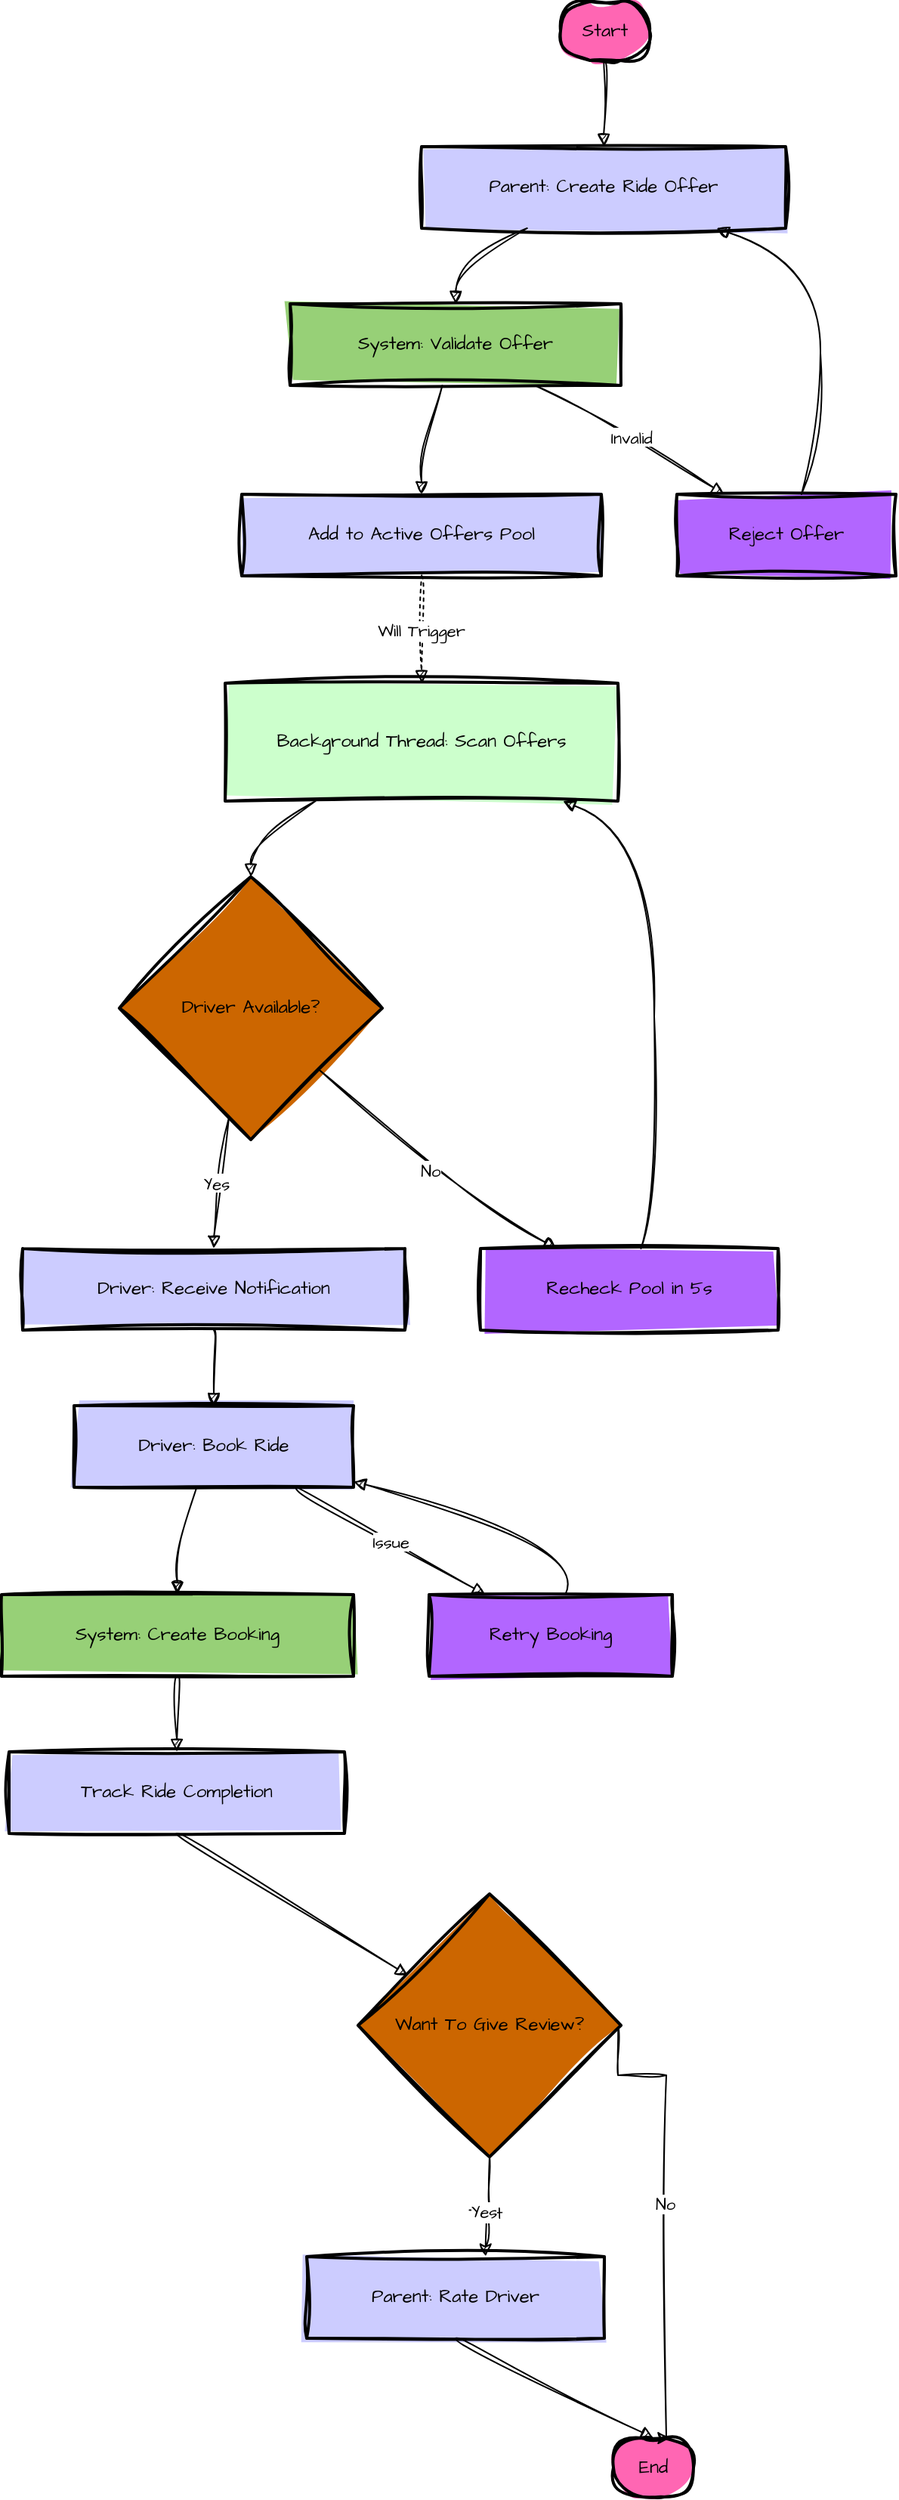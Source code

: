 <mxfile version="27.0.8">
  <diagram id="47PnX0TUvRTDlCMDijG3" name="Page-1">
    <mxGraphModel dx="1097" dy="640" grid="1" gridSize="10" guides="1" tooltips="1" connect="1" arrows="1" fold="1" page="1" pageScale="1" pageWidth="850" pageHeight="1100" math="0" shadow="0" adaptiveColors="none">
      <root>
        <mxCell id="0" />
        <mxCell id="1" parent="0" />
        <mxCell id="i01k1KnaPqbeD2vrzGO2-1" value="Start" style="rounded=1;whiteSpace=wrap;arcSize=50;strokeWidth=2;sketch=1;hachureGap=4;jiggle=2;curveFitting=1;fontFamily=Architects Daughter;fontSource=https%3A%2F%2Ffonts.googleapis.com%2Fcss%3Ffamily%3DArchitects%2BDaughter;fillColor=#FF66B3;fillStyle=solid;" vertex="1" parent="1">
          <mxGeometry x="390" y="28" width="59" height="39" as="geometry" />
        </mxCell>
        <mxCell id="i01k1KnaPqbeD2vrzGO2-2" value="Parent: Create Ride Offer" style="whiteSpace=wrap;strokeWidth=2;sketch=1;hachureGap=4;jiggle=2;curveFitting=1;fontFamily=Architects Daughter;fontSource=https%3A%2F%2Ffonts.googleapis.com%2Fcss%3Ffamily%3DArchitects%2BDaughter;fillStyle=solid;fillColor=#CCCCFF;" vertex="1" parent="1">
          <mxGeometry x="298" y="124" width="241" height="54" as="geometry" />
        </mxCell>
        <mxCell id="i01k1KnaPqbeD2vrzGO2-3" value="System: Validate Offer" style="whiteSpace=wrap;strokeWidth=2;sketch=1;hachureGap=4;jiggle=2;curveFitting=1;fontFamily=Architects Daughter;fontSource=https%3A%2F%2Ffonts.googleapis.com%2Fcss%3Ffamily%3DArchitects%2BDaughter;fillStyle=solid;fillColor=#97D077;" vertex="1" parent="1">
          <mxGeometry x="211" y="228" width="219" height="54" as="geometry" />
        </mxCell>
        <mxCell id="i01k1KnaPqbeD2vrzGO2-4" value="Add to Active Offers Pool" style="whiteSpace=wrap;strokeWidth=2;sketch=1;hachureGap=4;jiggle=2;curveFitting=1;fontFamily=Architects Daughter;fontSource=https%3A%2F%2Ffonts.googleapis.com%2Fcss%3Ffamily%3DArchitects%2BDaughter;fillStyle=solid;fillColor=#CCCCFF;" vertex="1" parent="1">
          <mxGeometry x="179" y="354" width="238" height="54" as="geometry" />
        </mxCell>
        <mxCell id="i01k1KnaPqbeD2vrzGO2-5" value="Background Thread: Scan Offers" style="whiteSpace=wrap;strokeWidth=2;sketch=1;hachureGap=4;jiggle=2;curveFitting=1;fontFamily=Architects Daughter;fontSource=https%3A%2F%2Ffonts.googleapis.com%2Fcss%3Ffamily%3DArchitects%2BDaughter;fillStyle=solid;fillColor=#CCFFCC;" vertex="1" parent="1">
          <mxGeometry x="168" y="479" width="260" height="78" as="geometry" />
        </mxCell>
        <mxCell id="i01k1KnaPqbeD2vrzGO2-6" value="Driver Available?" style="rhombus;strokeWidth=2;whiteSpace=wrap;sketch=1;hachureGap=4;jiggle=2;curveFitting=1;fontFamily=Architects Daughter;fontSource=https%3A%2F%2Ffonts.googleapis.com%2Fcss%3Ffamily%3DArchitects%2BDaughter;fillStyle=solid;fillColor=#CC6600;" vertex="1" parent="1">
          <mxGeometry x="98" y="607" width="174" height="174" as="geometry" />
        </mxCell>
        <mxCell id="i01k1KnaPqbeD2vrzGO2-7" value="Driver: Receive Notification" style="whiteSpace=wrap;strokeWidth=2;sketch=1;hachureGap=4;jiggle=2;curveFitting=1;fontFamily=Architects Daughter;fontSource=https%3A%2F%2Ffonts.googleapis.com%2Fcss%3Ffamily%3DArchitects%2BDaughter;fillColor=#CCCCFF;fillStyle=solid;" vertex="1" parent="1">
          <mxGeometry x="34" y="853" width="253" height="54" as="geometry" />
        </mxCell>
        <mxCell id="i01k1KnaPqbeD2vrzGO2-8" value="Driver: Book Ride" style="whiteSpace=wrap;strokeWidth=2;sketch=1;hachureGap=4;jiggle=2;curveFitting=1;fontFamily=Architects Daughter;fontSource=https%3A%2F%2Ffonts.googleapis.com%2Fcss%3Ffamily%3DArchitects%2BDaughter;fillStyle=solid;fillColor=#CCCCFF;" vertex="1" parent="1">
          <mxGeometry x="68" y="957" width="185" height="54" as="geometry" />
        </mxCell>
        <mxCell id="i01k1KnaPqbeD2vrzGO2-9" value="System: Create Booking" style="whiteSpace=wrap;strokeWidth=2;sketch=1;hachureGap=4;jiggle=2;curveFitting=1;fontFamily=Architects Daughter;fontSource=https%3A%2F%2Ffonts.googleapis.com%2Fcss%3Ffamily%3DArchitects%2BDaughter;fillStyle=solid;fillColor=#97D077;" vertex="1" parent="1">
          <mxGeometry x="20" y="1082" width="233" height="54" as="geometry" />
        </mxCell>
        <mxCell id="i01k1KnaPqbeD2vrzGO2-10" value="Track Ride Completion" style="whiteSpace=wrap;strokeWidth=2;sketch=1;hachureGap=4;jiggle=2;curveFitting=1;fontFamily=Architects Daughter;fontSource=https%3A%2F%2Ffonts.googleapis.com%2Fcss%3Ffamily%3DArchitects%2BDaughter;fillStyle=solid;fillColor=#CCCCFF;" vertex="1" parent="1">
          <mxGeometry x="25" y="1186" width="222" height="54" as="geometry" />
        </mxCell>
        <mxCell id="i01k1KnaPqbeD2vrzGO2-11" value="Parent: Rate Driver" style="whiteSpace=wrap;strokeWidth=2;sketch=1;hachureGap=4;jiggle=2;curveFitting=1;fontFamily=Architects Daughter;fontSource=https%3A%2F%2Ffonts.googleapis.com%2Fcss%3Ffamily%3DArchitects%2BDaughter;fillStyle=solid;fillColor=#CCCCFF;" vertex="1" parent="1">
          <mxGeometry x="222" y="1520" width="197" height="54" as="geometry" />
        </mxCell>
        <mxCell id="i01k1KnaPqbeD2vrzGO2-12" value="End" style="rounded=1;whiteSpace=wrap;arcSize=50;strokeWidth=2;sketch=1;hachureGap=4;jiggle=2;curveFitting=1;fontFamily=Architects Daughter;fontSource=https%3A%2F%2Ffonts.googleapis.com%2Fcss%3Ffamily%3DArchitects%2BDaughter;fillStyle=solid;fillColor=#FF66B3;" vertex="1" parent="1">
          <mxGeometry x="425" y="1640" width="53" height="39" as="geometry" />
        </mxCell>
        <mxCell id="i01k1KnaPqbeD2vrzGO2-13" value="Recheck Pool in 5s" style="whiteSpace=wrap;strokeWidth=2;sketch=1;hachureGap=4;jiggle=2;curveFitting=1;fontFamily=Architects Daughter;fontSource=https%3A%2F%2Ffonts.googleapis.com%2Fcss%3Ffamily%3DArchitects%2BDaughter;fillStyle=solid;fillColor=#B266FF;" vertex="1" parent="1">
          <mxGeometry x="337" y="853" width="197" height="54" as="geometry" />
        </mxCell>
        <mxCell id="i01k1KnaPqbeD2vrzGO2-14" value="Reject Offer" style="whiteSpace=wrap;strokeWidth=2;sketch=1;hachureGap=4;jiggle=2;curveFitting=1;fontFamily=Architects Daughter;fontSource=https%3A%2F%2Ffonts.googleapis.com%2Fcss%3Ffamily%3DArchitects%2BDaughter;fillStyle=solid;fillColor=#B266FF;" vertex="1" parent="1">
          <mxGeometry x="467" y="354" width="145" height="54" as="geometry" />
        </mxCell>
        <mxCell id="i01k1KnaPqbeD2vrzGO2-15" value="Retry Booking" style="whiteSpace=wrap;strokeWidth=2;sketch=1;hachureGap=4;jiggle=2;curveFitting=1;fontFamily=Architects Daughter;fontSource=https%3A%2F%2Ffonts.googleapis.com%2Fcss%3Ffamily%3DArchitects%2BDaughter;fillStyle=solid;fillColor=#B266FF;" vertex="1" parent="1">
          <mxGeometry x="303" y="1082" width="161" height="54" as="geometry" />
        </mxCell>
        <mxCell id="i01k1KnaPqbeD2vrzGO2-20" value="" style="curved=1;startArrow=none;endArrow=block;exitX=0.49;exitY=0.99;entryX=0.5;entryY=0;rounded=0;sketch=1;hachureGap=4;jiggle=2;curveFitting=1;fontFamily=Architects Daughter;fontSource=https%3A%2F%2Ffonts.googleapis.com%2Fcss%3Ffamily%3DArchitects%2BDaughter;" edge="1" parent="1" source="i01k1KnaPqbeD2vrzGO2-1" target="i01k1KnaPqbeD2vrzGO2-2">
          <mxGeometry relative="1" as="geometry">
            <Array as="points" />
          </mxGeometry>
        </mxCell>
        <mxCell id="i01k1KnaPqbeD2vrzGO2-21" value="" style="curved=1;startArrow=none;endArrow=block;exitX=0.29;exitY=1;entryX=0.5;entryY=0;rounded=0;sketch=1;hachureGap=4;jiggle=2;curveFitting=1;fontFamily=Architects Daughter;fontSource=https%3A%2F%2Ffonts.googleapis.com%2Fcss%3Ffamily%3DArchitects%2BDaughter;" edge="1" parent="1" source="i01k1KnaPqbeD2vrzGO2-2" target="i01k1KnaPqbeD2vrzGO2-3">
          <mxGeometry relative="1" as="geometry">
            <Array as="points">
              <mxPoint x="321" y="203" />
            </Array>
          </mxGeometry>
        </mxCell>
        <mxCell id="i01k1KnaPqbeD2vrzGO2-22" value="" style="curved=1;startArrow=none;endArrow=block;exitX=0.46;exitY=1;entryX=0.5;entryY=-0.01;rounded=0;sketch=1;hachureGap=4;jiggle=2;curveFitting=1;fontFamily=Architects Daughter;fontSource=https%3A%2F%2Ffonts.googleapis.com%2Fcss%3Ffamily%3DArchitects%2BDaughter;" edge="1" parent="1" source="i01k1KnaPqbeD2vrzGO2-3" target="i01k1KnaPqbeD2vrzGO2-4">
          <mxGeometry relative="1" as="geometry">
            <Array as="points">
              <mxPoint x="298" y="318" />
            </Array>
          </mxGeometry>
        </mxCell>
        <mxCell id="i01k1KnaPqbeD2vrzGO2-23" value="Will Trigger" style="curved=1;dashed=1;dashPattern=2 3;startArrow=none;endArrow=block;exitX=0.5;exitY=0.99;entryX=0.5;entryY=0;rounded=0;sketch=1;hachureGap=4;jiggle=2;curveFitting=1;fontFamily=Architects Daughter;fontSource=https%3A%2F%2Ffonts.googleapis.com%2Fcss%3Ffamily%3DArchitects%2BDaughter;" edge="1" parent="1" source="i01k1KnaPqbeD2vrzGO2-4" target="i01k1KnaPqbeD2vrzGO2-5">
          <mxGeometry relative="1" as="geometry">
            <Array as="points" />
          </mxGeometry>
        </mxCell>
        <mxCell id="i01k1KnaPqbeD2vrzGO2-24" value="" style="curved=1;startArrow=none;endArrow=block;exitX=0.23;exitY=1;entryX=0.5;entryY=0;rounded=0;sketch=1;hachureGap=4;jiggle=2;curveFitting=1;fontFamily=Architects Daughter;fontSource=https%3A%2F%2Ffonts.googleapis.com%2Fcss%3Ffamily%3DArchitects%2BDaughter;" edge="1" parent="1" source="i01k1KnaPqbeD2vrzGO2-5" target="i01k1KnaPqbeD2vrzGO2-6">
          <mxGeometry relative="1" as="geometry">
            <Array as="points">
              <mxPoint x="185" y="582" />
            </Array>
          </mxGeometry>
        </mxCell>
        <mxCell id="i01k1KnaPqbeD2vrzGO2-25" value="Yes" style="curved=1;startArrow=none;endArrow=block;exitX=0.4;exitY=1;entryX=0.5;entryY=-0.01;rounded=0;sketch=1;hachureGap=4;jiggle=2;curveFitting=1;fontFamily=Architects Daughter;fontSource=https%3A%2F%2Ffonts.googleapis.com%2Fcss%3Ffamily%3DArchitects%2BDaughter;" edge="1" parent="1" source="i01k1KnaPqbeD2vrzGO2-6" target="i01k1KnaPqbeD2vrzGO2-7">
          <mxGeometry relative="1" as="geometry">
            <Array as="points">
              <mxPoint x="161" y="817" />
            </Array>
          </mxGeometry>
        </mxCell>
        <mxCell id="i01k1KnaPqbeD2vrzGO2-26" value="" style="curved=1;startArrow=none;endArrow=block;exitX=0.5;exitY=0.99;entryX=0.5;entryY=-0.01;rounded=0;sketch=1;hachureGap=4;jiggle=2;curveFitting=1;fontFamily=Architects Daughter;fontSource=https%3A%2F%2Ffonts.googleapis.com%2Fcss%3Ffamily%3DArchitects%2BDaughter;" edge="1" parent="1" source="i01k1KnaPqbeD2vrzGO2-7" target="i01k1KnaPqbeD2vrzGO2-8">
          <mxGeometry relative="1" as="geometry">
            <Array as="points" />
          </mxGeometry>
        </mxCell>
        <mxCell id="i01k1KnaPqbeD2vrzGO2-27" value="" style="curved=1;startArrow=none;endArrow=block;exitX=0.44;exitY=0.99;entryX=0.5;entryY=0;rounded=0;sketch=1;hachureGap=4;jiggle=2;curveFitting=1;fontFamily=Architects Daughter;fontSource=https%3A%2F%2Ffonts.googleapis.com%2Fcss%3Ffamily%3DArchitects%2BDaughter;" edge="1" parent="1" source="i01k1KnaPqbeD2vrzGO2-8" target="i01k1KnaPqbeD2vrzGO2-9">
          <mxGeometry relative="1" as="geometry">
            <Array as="points">
              <mxPoint x="136" y="1046" />
            </Array>
          </mxGeometry>
        </mxCell>
        <mxCell id="i01k1KnaPqbeD2vrzGO2-28" value="" style="curved=1;startArrow=none;endArrow=block;exitX=0.5;exitY=1;entryX=0.5;entryY=0;rounded=0;sketch=1;hachureGap=4;jiggle=2;curveFitting=1;fontFamily=Architects Daughter;fontSource=https%3A%2F%2Ffonts.googleapis.com%2Fcss%3Ffamily%3DArchitects%2BDaughter;" edge="1" parent="1" source="i01k1KnaPqbeD2vrzGO2-9" target="i01k1KnaPqbeD2vrzGO2-10">
          <mxGeometry relative="1" as="geometry">
            <Array as="points" />
          </mxGeometry>
        </mxCell>
        <mxCell id="i01k1KnaPqbeD2vrzGO2-29" value="" style="curved=1;startArrow=none;endArrow=block;exitX=0.5;exitY=1;rounded=0;sketch=1;hachureGap=4;jiggle=2;curveFitting=1;fontFamily=Architects Daughter;fontSource=https%3A%2F%2Ffonts.googleapis.com%2Fcss%3Ffamily%3DArchitects%2BDaughter;" edge="1" parent="1" source="i01k1KnaPqbeD2vrzGO2-10" target="i01k1KnaPqbeD2vrzGO2-37">
          <mxGeometry relative="1" as="geometry">
            <Array as="points" />
            <mxPoint x="133" y="1280" as="targetPoint" />
          </mxGeometry>
        </mxCell>
        <mxCell id="i01k1KnaPqbeD2vrzGO2-30" value="" style="curved=1;startArrow=none;endArrow=block;exitX=0.5;exitY=1;entryX=0.5;entryY=0;rounded=0;sketch=1;hachureGap=4;jiggle=2;curveFitting=1;fontFamily=Architects Daughter;fontSource=https%3A%2F%2Ffonts.googleapis.com%2Fcss%3Ffamily%3DArchitects%2BDaughter;" edge="1" parent="1" source="i01k1KnaPqbeD2vrzGO2-11" target="i01k1KnaPqbeD2vrzGO2-12">
          <mxGeometry relative="1" as="geometry">
            <Array as="points" />
          </mxGeometry>
        </mxCell>
        <mxCell id="i01k1KnaPqbeD2vrzGO2-31" value="No" style="curved=1;startArrow=none;endArrow=block;exitX=1;exitY=0.95;entryX=0.25;entryY=-0.01;rounded=0;sketch=1;hachureGap=4;jiggle=2;curveFitting=1;fontFamily=Architects Daughter;fontSource=https%3A%2F%2Ffonts.googleapis.com%2Fcss%3Ffamily%3DArchitects%2BDaughter;" edge="1" parent="1" source="i01k1KnaPqbeD2vrzGO2-6" target="i01k1KnaPqbeD2vrzGO2-13">
          <mxGeometry relative="1" as="geometry">
            <Array as="points">
              <mxPoint x="322" y="817" />
            </Array>
          </mxGeometry>
        </mxCell>
        <mxCell id="i01k1KnaPqbeD2vrzGO2-32" value="" style="curved=1;startArrow=none;endArrow=block;exitX=0.54;exitY=-0.01;entryX=0.86;entryY=1;rounded=0;sketch=1;hachureGap=4;jiggle=2;curveFitting=1;fontFamily=Architects Daughter;fontSource=https%3A%2F%2Ffonts.googleapis.com%2Fcss%3Ffamily%3DArchitects%2BDaughter;" edge="1" parent="1" source="i01k1KnaPqbeD2vrzGO2-13" target="i01k1KnaPqbeD2vrzGO2-5">
          <mxGeometry relative="1" as="geometry">
            <Array as="points">
              <mxPoint x="452" y="817" />
              <mxPoint x="452" y="582" />
            </Array>
          </mxGeometry>
        </mxCell>
        <mxCell id="i01k1KnaPqbeD2vrzGO2-33" value="Invalid" style="curved=1;startArrow=none;endArrow=block;exitX=0.74;exitY=1;entryX=0.21;entryY=-0.01;rounded=0;sketch=1;hachureGap=4;jiggle=2;curveFitting=1;fontFamily=Architects Daughter;fontSource=https%3A%2F%2Ffonts.googleapis.com%2Fcss%3Ffamily%3DArchitects%2BDaughter;" edge="1" parent="1" source="i01k1KnaPqbeD2vrzGO2-3" target="i01k1KnaPqbeD2vrzGO2-14">
          <mxGeometry relative="1" as="geometry">
            <Array as="points">
              <mxPoint x="441" y="318" />
            </Array>
          </mxGeometry>
        </mxCell>
        <mxCell id="i01k1KnaPqbeD2vrzGO2-34" value="" style="curved=1;startArrow=none;endArrow=block;exitX=0.57;exitY=-0.01;entryX=0.81;entryY=1;rounded=0;sketch=1;hachureGap=4;jiggle=2;curveFitting=1;fontFamily=Architects Daughter;fontSource=https%3A%2F%2Ffonts.googleapis.com%2Fcss%3Ffamily%3DArchitects%2BDaughter;" edge="1" parent="1" source="i01k1KnaPqbeD2vrzGO2-14" target="i01k1KnaPqbeD2vrzGO2-2">
          <mxGeometry relative="1" as="geometry">
            <Array as="points">
              <mxPoint x="562" y="318" />
              <mxPoint x="562" y="203" />
            </Array>
          </mxGeometry>
        </mxCell>
        <mxCell id="i01k1KnaPqbeD2vrzGO2-35" value="Issue" style="curved=1;startArrow=none;endArrow=block;exitX=0.79;exitY=0.99;entryX=0.23;entryY=0;rounded=0;sketch=1;hachureGap=4;jiggle=2;curveFitting=1;fontFamily=Architects Daughter;fontSource=https%3A%2F%2Ffonts.googleapis.com%2Fcss%3Ffamily%3DArchitects%2BDaughter;" edge="1" parent="1" source="i01k1KnaPqbeD2vrzGO2-8" target="i01k1KnaPqbeD2vrzGO2-15">
          <mxGeometry relative="1" as="geometry">
            <Array as="points" />
          </mxGeometry>
        </mxCell>
        <mxCell id="i01k1KnaPqbeD2vrzGO2-36" value="" style="curved=1;startArrow=none;endArrow=block;exitX=0.56;exitY=0;entryX=1;entryY=0.93;rounded=0;sketch=1;hachureGap=4;jiggle=2;curveFitting=1;fontFamily=Architects Daughter;fontSource=https%3A%2F%2Ffonts.googleapis.com%2Fcss%3Ffamily%3DArchitects%2BDaughter;" edge="1" parent="1" source="i01k1KnaPqbeD2vrzGO2-15" target="i01k1KnaPqbeD2vrzGO2-8">
          <mxGeometry relative="1" as="geometry">
            <Array as="points">
              <mxPoint x="407" y="1046" />
            </Array>
          </mxGeometry>
        </mxCell>
        <mxCell id="i01k1KnaPqbeD2vrzGO2-41" style="edgeStyle=orthogonalEdgeStyle;rounded=0;sketch=1;hachureGap=4;jiggle=2;curveFitting=1;orthogonalLoop=1;jettySize=auto;html=1;exitX=1;exitY=0.5;exitDx=0;exitDy=0;entryX=0.75;entryY=0;entryDx=0;entryDy=0;fontFamily=Architects Daughter;fontSource=https%3A%2F%2Ffonts.googleapis.com%2Fcss%3Ffamily%3DArchitects%2BDaughter;" edge="1" parent="1">
          <mxGeometry relative="1" as="geometry">
            <mxPoint x="428" y="1367" as="sourcePoint" />
            <mxPoint x="462.75" y="1640" as="targetPoint" />
            <Array as="points">
              <mxPoint x="428" y="1400" />
              <mxPoint x="460" y="1400" />
              <mxPoint x="460" y="1640" />
            </Array>
          </mxGeometry>
        </mxCell>
        <mxCell id="i01k1KnaPqbeD2vrzGO2-42" value="No" style="edgeLabel;html=1;align=center;verticalAlign=middle;resizable=0;points=[];sketch=1;hachureGap=4;jiggle=2;curveFitting=1;fontFamily=Architects Daughter;fontSource=https%3A%2F%2Ffonts.googleapis.com%2Fcss%3Ffamily%3DArchitects%2BDaughter;" vertex="1" connectable="0" parent="i01k1KnaPqbeD2vrzGO2-41">
          <mxGeometry x="-0.03" y="-1" relative="1" as="geometry">
            <mxPoint as="offset" />
          </mxGeometry>
        </mxCell>
        <mxCell id="i01k1KnaPqbeD2vrzGO2-37" value="Want To Give Review?" style="rhombus;strokeWidth=2;whiteSpace=wrap;sketch=1;hachureGap=4;jiggle=2;curveFitting=1;fontFamily=Architects Daughter;fontSource=https%3A%2F%2Ffonts.googleapis.com%2Fcss%3Ffamily%3DArchitects%2BDaughter;fillStyle=solid;fillColor=#CC6600;" vertex="1" parent="1">
          <mxGeometry x="256" y="1280" width="174" height="174" as="geometry" />
        </mxCell>
        <mxCell id="i01k1KnaPqbeD2vrzGO2-38" style="edgeStyle=orthogonalEdgeStyle;rounded=0;sketch=1;hachureGap=4;jiggle=2;curveFitting=1;orthogonalLoop=1;jettySize=auto;html=1;exitX=0.5;exitY=1;exitDx=0;exitDy=0;entryX=0.601;entryY=-0.004;entryDx=0;entryDy=0;entryPerimeter=0;fontFamily=Architects Daughter;fontSource=https%3A%2F%2Ffonts.googleapis.com%2Fcss%3Ffamily%3DArchitects%2BDaughter;" edge="1" parent="1" source="i01k1KnaPqbeD2vrzGO2-37" target="i01k1KnaPqbeD2vrzGO2-11">
          <mxGeometry relative="1" as="geometry" />
        </mxCell>
        <mxCell id="i01k1KnaPqbeD2vrzGO2-39" value="Text" style="edgeLabel;html=1;align=center;verticalAlign=middle;resizable=0;points=[];sketch=1;hachureGap=4;jiggle=2;curveFitting=1;fontFamily=Architects Daughter;fontSource=https%3A%2F%2Ffonts.googleapis.com%2Fcss%3Ffamily%3DArchitects%2BDaughter;" vertex="1" connectable="0" parent="i01k1KnaPqbeD2vrzGO2-38">
          <mxGeometry x="0.156" y="-1" relative="1" as="geometry">
            <mxPoint as="offset" />
          </mxGeometry>
        </mxCell>
        <mxCell id="i01k1KnaPqbeD2vrzGO2-40" value="Yes" style="edgeLabel;html=1;align=center;verticalAlign=middle;resizable=0;points=[];sketch=1;hachureGap=4;jiggle=2;curveFitting=1;fontFamily=Architects Daughter;fontSource=https%3A%2F%2Ffonts.googleapis.com%2Fcss%3Ffamily%3DArchitects%2BDaughter;" vertex="1" connectable="0" parent="i01k1KnaPqbeD2vrzGO2-38">
          <mxGeometry x="0.123" y="-2" relative="1" as="geometry">
            <mxPoint as="offset" />
          </mxGeometry>
        </mxCell>
      </root>
    </mxGraphModel>
  </diagram>
</mxfile>
